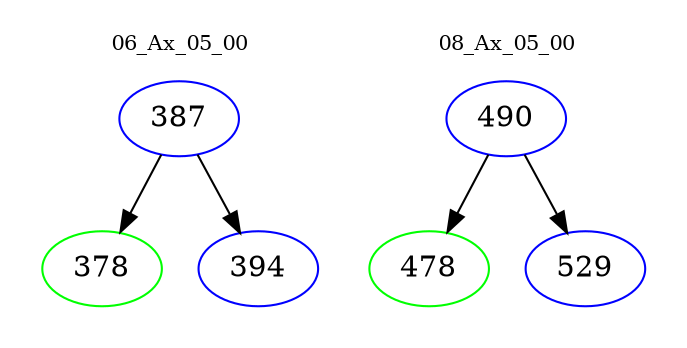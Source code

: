 digraph{
subgraph cluster_0 {
color = white
label = "06_Ax_05_00";
fontsize=10;
T0_387 [label="387", color="blue"]
T0_387 -> T0_378 [color="black"]
T0_378 [label="378", color="green"]
T0_387 -> T0_394 [color="black"]
T0_394 [label="394", color="blue"]
}
subgraph cluster_1 {
color = white
label = "08_Ax_05_00";
fontsize=10;
T1_490 [label="490", color="blue"]
T1_490 -> T1_478 [color="black"]
T1_478 [label="478", color="green"]
T1_490 -> T1_529 [color="black"]
T1_529 [label="529", color="blue"]
}
}

